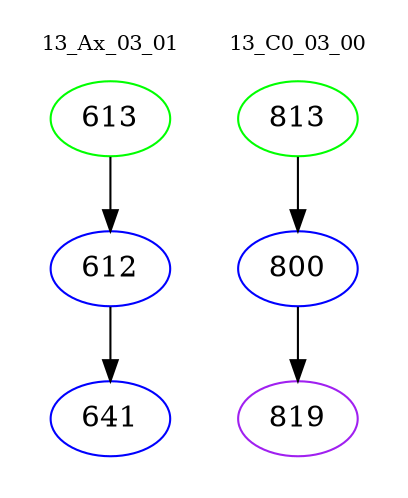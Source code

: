digraph{
subgraph cluster_0 {
color = white
label = "13_Ax_03_01";
fontsize=10;
T0_613 [label="613", color="green"]
T0_613 -> T0_612 [color="black"]
T0_612 [label="612", color="blue"]
T0_612 -> T0_641 [color="black"]
T0_641 [label="641", color="blue"]
}
subgraph cluster_1 {
color = white
label = "13_C0_03_00";
fontsize=10;
T1_813 [label="813", color="green"]
T1_813 -> T1_800 [color="black"]
T1_800 [label="800", color="blue"]
T1_800 -> T1_819 [color="black"]
T1_819 [label="819", color="purple"]
}
}
